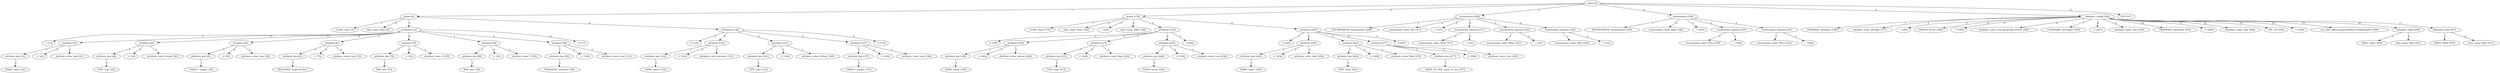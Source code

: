 digraph arpeggio_graph {
30042656 [label="initial [0]"];
30042656->30041360 [label="1"]

30041360 [label="nclass [0]"];
30041360->30038096 [label="1"]

30038096 [label="CLASS 'class' [0]"];
30041360->30037968 [label="2"]

30037968 [label="class_name 'Zika' [6]"];
30041360->30040976 [label="3"]

30040976 [label="attributes [12]"];
30040976->30038160 [label="1"]

30038160 [label=" '[' [12]"];
30040976->30040352 [label="2"]

30040352 [label="attribute [16]"];
30040352->29903344 [label="1"]

29903344 [label="attribute_key [16]"];
29903344->30038128 [label="1"]

30038128 [label="NAME 'name' [16]"];
30040352->30036592 [label="2"]

30036592 [label=" '=' [21]"];
30040352->30038416 [label="3"]

30038416 [label="attribute_value 'ime' [23]"];
30040976->30040448 [label="3"]

30040448 [label="attribute [29]"];
30040448->30040400 [label="1"]

30040400 [label="attribute_key [29]"];
30040400->30038192 [label="1"]

30038192 [label="TYPE 'type' [29]"];
30040448->30038384 [label="2"]

30038384 [label=" '=' [34]"];
30040448->30038320 [label="3"]

30038320 [label="attribute_value 'String' [36]"];
30040976->30040544 [label="4"]

30040544 [label="attribute [45]"];
30040544->30040496 [label="1"]

30040496 [label="attribute_key [45]"];
30040496->30038672 [label="1"]

30038672 [label="UNIQUE 'unique' [45]"];
30040544->30038512 [label="2"]

30038512 [label=" '=' [52]"];
30040544->30038544 [label="3"]

30038544 [label="attribute_value 'true' [54]"];
30040976->30040640 [label="5"]

30040640 [label="attribute [61]"];
30040640->30040592 [label="1"]

30040592 [label="attribute_key [61]"];
30040592->30038736 [label="1"]

30038736 [label="REQUIRED 'required' [61]"];
30040640->30038640 [label="2"]

30038640 [label=" '=' [70]"];
30040640->30038800 [label="3"]

30038800 [label="attribute_value 'true' [72]"];
30040976->30040736 [label="6"]

30040736 [label="attribute [79]"];
30040736->30040688 [label="1"]

30040688 [label="attribute_key [79]"];
30040688->30038832 [label="1"]

30038832 [label="MIN 'min' [79]"];
30040736->30038768 [label="2"]

30038768 [label=" '=' [83]"];
30040736->30038448 [label="3"]

30038448 [label="attribute_value '2' [85]"];
30040976->30040832 [label="7"]

30040832 [label="attribute [89]"];
30040832->30040784 [label="1"]

30040784 [label="attribute_key [89]"];
30040784->30038896 [label="1"]

30038896 [label="MAX 'max' [89]"];
30040832->30038928 [label="2"]

30038928 [label=" '=' [93]"];
30040832->30038992 [label="3"]

30038992 [label="attribute_value '5' [95]"];
30040976->30040928 [label="8"]

30040928 [label="attribute [99]"];
30040928->30040880 [label="1"]

30040880 [label="attribute_key [99]"];
30040880->30038864 [label="1"]

30038864 [label="TRANSIENT 'transient' [99]"];
30040928->30038480 [label="2"]

30038480 [label=" '=' [109]"];
30040928->30039088 [label="3"]

30039088 [label="attribute_value 'true' [111]"];
30040976->30038224 [label="9"]

30038224 [label=" ']' [117]"];
30041360->30041312 [label="4"]

30041312 [label="attributes [120]"];
30041312->30039152 [label="1"]

30039152 [label=" '[' [120]"];
30041312->30041072 [label="2"]

30041072 [label="attribute [124]"];
30041072->30041024 [label="1"]

30041024 [label="attribute_key [124]"];
30041024->30038608 [label="1"]

30038608 [label="NAME 'name' [124]"];
30041072->30039184 [label="2"]

30039184 [label=" '=' [129]"];
30041072->30039216 [label="3"]

30039216 [label="attribute_value 'prezime' [131]"];
30041312->30041168 [label="3"]

30041168 [label="attribute [141]"];
30041168->30041120 [label="1"]

30041120 [label="attribute_key [141]"];
30041120->30039120 [label="1"]

30039120 [label="TYPE 'type' [141]"];
30041168->30039280 [label="2"]

30039280 [label=" '=' [146]"];
30041168->30039312 [label="3"]

30039312 [label="attribute_value 'String' [148]"];
30041312->30041264 [label="4"]

30041264 [label="attribute [157]"];
30041264->30041216 [label="1"]

30041216 [label="attribute_key [157]"];
30041216->30039568 [label="1"]

30039568 [label="UNIQUE 'unique' [157]"];
30041264->30039408 [label="2"]

30039408 [label=" '=' [164]"];
30041264->30039440 [label="3"]

30039440 [label="attribute_value 'true' [166]"];
30041312->30039248 [label="5"]

30039248 [label=" ']' [172]"];
30042656->30042080 [label="2"]

30042080 [label="nclass [176]"];
30042080->30039504 [label="1"]

30039504 [label="CLASS 'class' [176]"];
30042080->30039664 [label="2"]

30039664 [label="class_name 'Pera' [182]"];
30042080->30039600 [label="3"]

30039600 [label=" ':' [187]"];
30042080->30038960 [label="4"]

30038960 [label="class_name 'Zika' [189]"];
30042080->30041696 [label="5"]

30041696 [label="attributes [195]"];
30041696->30039728 [label="1"]

30039728 [label=" '[' [195]"];
30041696->30041456 [label="2"]

30041456 [label="attribute [199]"];
30041456->30041408 [label="1"]

30041408 [label="attribute_key [199]"];
30041408->30039760 [label="1"]

30039760 [label="NAME 'name' [199]"];
30041456->30039632 [label="2"]

30039632 [label=" '=' [204]"];
30041456->30039792 [label="3"]

30039792 [label="attribute_value 'adresa' [206]"];
30041696->30041552 [label="3"]

30041552 [label="attribute [215]"];
30041552->30041504 [label="1"]

30041504 [label="attribute_key [215]"];
30041504->30040016 [label="1"]

30040016 [label="TYPE 'type' [215]"];
30041552->30039920 [label="2"]

30039920 [label=" '=' [220]"];
30041552->30039952 [label="3"]

30039952 [label="attribute_value 'Boja' [222]"];
30041696->30041648 [label="4"]

30041648 [label="attribute [229]"];
30041648->30041600 [label="1"]

30041600 [label="attribute_key [229]"];
30041600->30040048 [label="1"]

30040048 [label="ENUM 'enum' [229]"];
30041648->30039888 [label="2"]

30039888 [label=" '=' [234]"];
30041648->30109872 [label="3"]

30109872 [label="attribute_value 'true' [236]"];
30041696->30039376 [label="5"]

30039376 [label=" ']' [242]"];
30042080->30042032 [label="6"]

30042032 [label="attributes [245]"];
30042032->30109904 [label="1"]

30109904 [label=" '[' [245]"];
30042032->30041792 [label="2"]

30041792 [label="attribute [249]"];
30041792->30041744 [label="1"]

30041744 [label="attribute_key [249]"];
30041744->30109744 [label="1"]

30109744 [label="NAME 'name' [249]"];
30041792->30109936 [label="2"]

30109936 [label=" '=' [254]"];
30041792->30109968 [label="3"]

30109968 [label="attribute_value 'zika' [256]"];
30042032->30041888 [label="3"]

30041888 [label="attribute [263]"];
30041888->30041840 [label="1"]

30041840 [label="attribute_key [263]"];
30041840->30109840 [label="1"]

30109840 [label="TYPE 'type' [263]"];
30041888->30110032 [label="2"]

30110032 [label=" '=' [268]"];
30041888->30110064 [label="3"]

30110064 [label="attribute_value 'Zika' [270]"];
30042032->30041984 [label="4"]

30041984 [label="attribute [277]"];
30041984->30041936 [label="1"]

30041936 [label="attribute_key [277]"];
30041936->30110320 [label="1"]

30110320 [label="MANY_TO_ONE 'many_to_one' [277]"];
30041984->30110160 [label="2"]

30110160 [label=" '=' [289]"];
30041984->30110128 [label="3"]

30110128 [label="attribute_value 'true' [291]"];
30042032->30110000 [label="5"]

30110000 [label=" ']' [297]"];
30042656->30042272 [label="3"]

30042272 [label="enumeration [299]"];
30042272->30036496 [label="1"]

30036496 [label="ENUMERATION 'enumeration' [299]"];
30042272->30036688 [label="2"]

30036688 [label="enumeration_value 'Pol' [311]"];
30042272->30039696 [label="3"]

30039696 [label=" ':' [315]"];
30042272->30042128 [label="4"]

30042128 [label="enumeration_element [317]"];
30042128->30036784 [label="1"]

30036784 [label="enumeration_value 'Pera' [317]"];
30042128->30036816 [label="2"]

30036816 [label=" ';' [321]"];
30042272->30042176 [label="5"]

30042176 [label="enumeration_element [323]"];
30042176->30037040 [label="1"]

30037040 [label="enumeration_value 'Mika' [323]"];
30042176->30036720 [label="2"]

30036720 [label=" ';' [327]"];
30042272->30042224 [label="6"]

30042224 [label="enumeration_element [329]"];
30042224->30037264 [label="1"]

30037264 [label="enumeration_value 'Zika' [329]"];
30042224->30036944 [label="2"]

30036944 [label=" ';' [333]"];
30042656->30042416 [label="4"]

30042416 [label="enumeration [336]"];
30042416->30037424 [label="1"]

30037424 [label="ENUMERATION 'enumeration' [336]"];
30042416->30037328 [label="2"]

30037328 [label="enumeration_value 'Boja' [348]"];
30042416->30037392 [label="3"]

30037392 [label=" ':' [353]"];
30042416->30042320 [label="4"]

30042320 [label="enumeration_element [355]"];
30042320->30037232 [label="1"]

30037232 [label="enumeration_value 'Zuta' [355]"];
30042320->30037168 [label="2"]

30037168 [label=" ';' [359]"];
30042416->30042368 [label="5"]

30042368 [label="enumeration_element [361]"];
30042368->30036752 [label="1"]

30036752 [label="enumeration_value 'Plava' [361]"];
30042368->30037136 [label="2"]

30037136 [label=" ';' [366]"];
30042656->30042608 [label="5"]

30042608 [label="database_config [368]"];
30042608->30037520 [label="1"]

30037520 [label="DATABASE 'database' [368]"];
30042608->30037072 [label="2"]

30037072 [label="database_value 'JSDApp' [377]"];
30042608->30036848 [label="3"]

30036848 [label=" ':' [383]"];
30042608->30036560 [label="4"]

30036560 [label="DRIVER 'driver' [386]"];
30042608->30037584 [label="5"]

30037584 [label=" '=' [393]"];
30042608->30037200 [label="6"]

30037200 [label="database_value 'com.mysql.jdbc.Driver' [395]"];
30042608->30037616 [label="7"]

30037616 [label="USERNAME 'username' [418]"];
30042608->30037488 [label="8"]

30037488 [label=" '=' [427]"];
30042608->30036528 [label="9"]

30036528 [label="database_value 'root' [429]"];
30042608->30037712 [label="10"]

30037712 [label="PASSWORD 'password' [435]"];
30042608->30037680 [label="11"]

30037680 [label=" '=' [444]"];
30042608->30037744 [label="12"]

30037744 [label="database_value 'root' [446]"];
30042608->30037808 [label="13"]

30037808 [label="URL 'url' [452]"];
30042608->30037872 [label="14"]

30037872 [label=" '=' [456]"];
30042608->30037008 [label="15"]

30037008 [label="url_value 'jdbc:mysql://localhost:3306/bazaJSD' [458]"];
30042608->30042512 [label="16"]

30042512 [label="database_table [495]"];
30042512->30038000 [label="1"]

30038000 [label="TABLE 'table' [495]"];
30042512->30037904 [label="2"]

30037904 [label="class_name 'Zika' [501]"];
30042608->30042560 [label="17"]

30042560 [label="database_table [507]"];
30042560->30038064 [label="1"]

30038064 [label="TABLE 'table' [507]"];
30042560->29961680 [label="2"]

29961680 [label="class_name 'Pera' [513]"];
30042656->30036624 [label="6"]

30036624 [label="EOF [517]"];
}